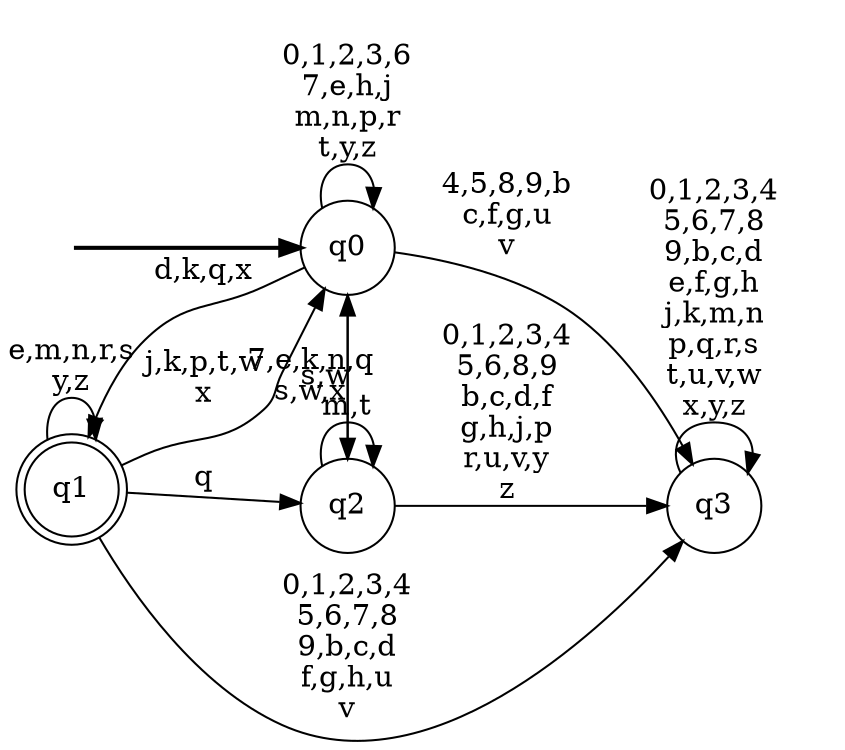 digraph BlueStar {
__start0 [style = invis, shape = none, label = "", width = 0, height = 0];

rankdir=LR;
size="8,5";

s0 [style="filled", color="black", fillcolor="white" shape="circle", label="q0"];
s1 [style="rounded,filled", color="black", fillcolor="white" shape="doublecircle", label="q1"];
s2 [style="filled", color="black", fillcolor="white" shape="circle", label="q2"];
s3 [style="filled", color="black", fillcolor="white" shape="circle", label="q3"];
subgraph cluster_main { 
	graph [pad=".75", ranksep="0.15", nodesep="0.15"];
	 style=invis; 
	__start0 -> s0 [penwidth=2];
}
s0 -> s0 [label="0,1,2,3,6\n7,e,h,j\nm,n,p,r\nt,y,z"];
s0 -> s1 [label="d,k,q,x"];
s0 -> s2 [label="s,w"];
s0 -> s3 [label="4,5,8,9,b\nc,f,g,u\nv"];
s1 -> s0 [label="j,k,p,t,w\nx"];
s1 -> s1 [label="e,m,n,r,s\ny,z"];
s1 -> s2 [label="q"];
s1 -> s3 [label="0,1,2,3,4\n5,6,7,8\n9,b,c,d\nf,g,h,u\nv"];
s2 -> s0 [label="7,e,k,n,q\ns,w,x"];
s2 -> s2 [label="m,t"];
s2 -> s3 [label="0,1,2,3,4\n5,6,8,9\nb,c,d,f\ng,h,j,p\nr,u,v,y\nz"];
s3 -> s3 [label="0,1,2,3,4\n5,6,7,8\n9,b,c,d\ne,f,g,h\nj,k,m,n\np,q,r,s\nt,u,v,w\nx,y,z"];

}